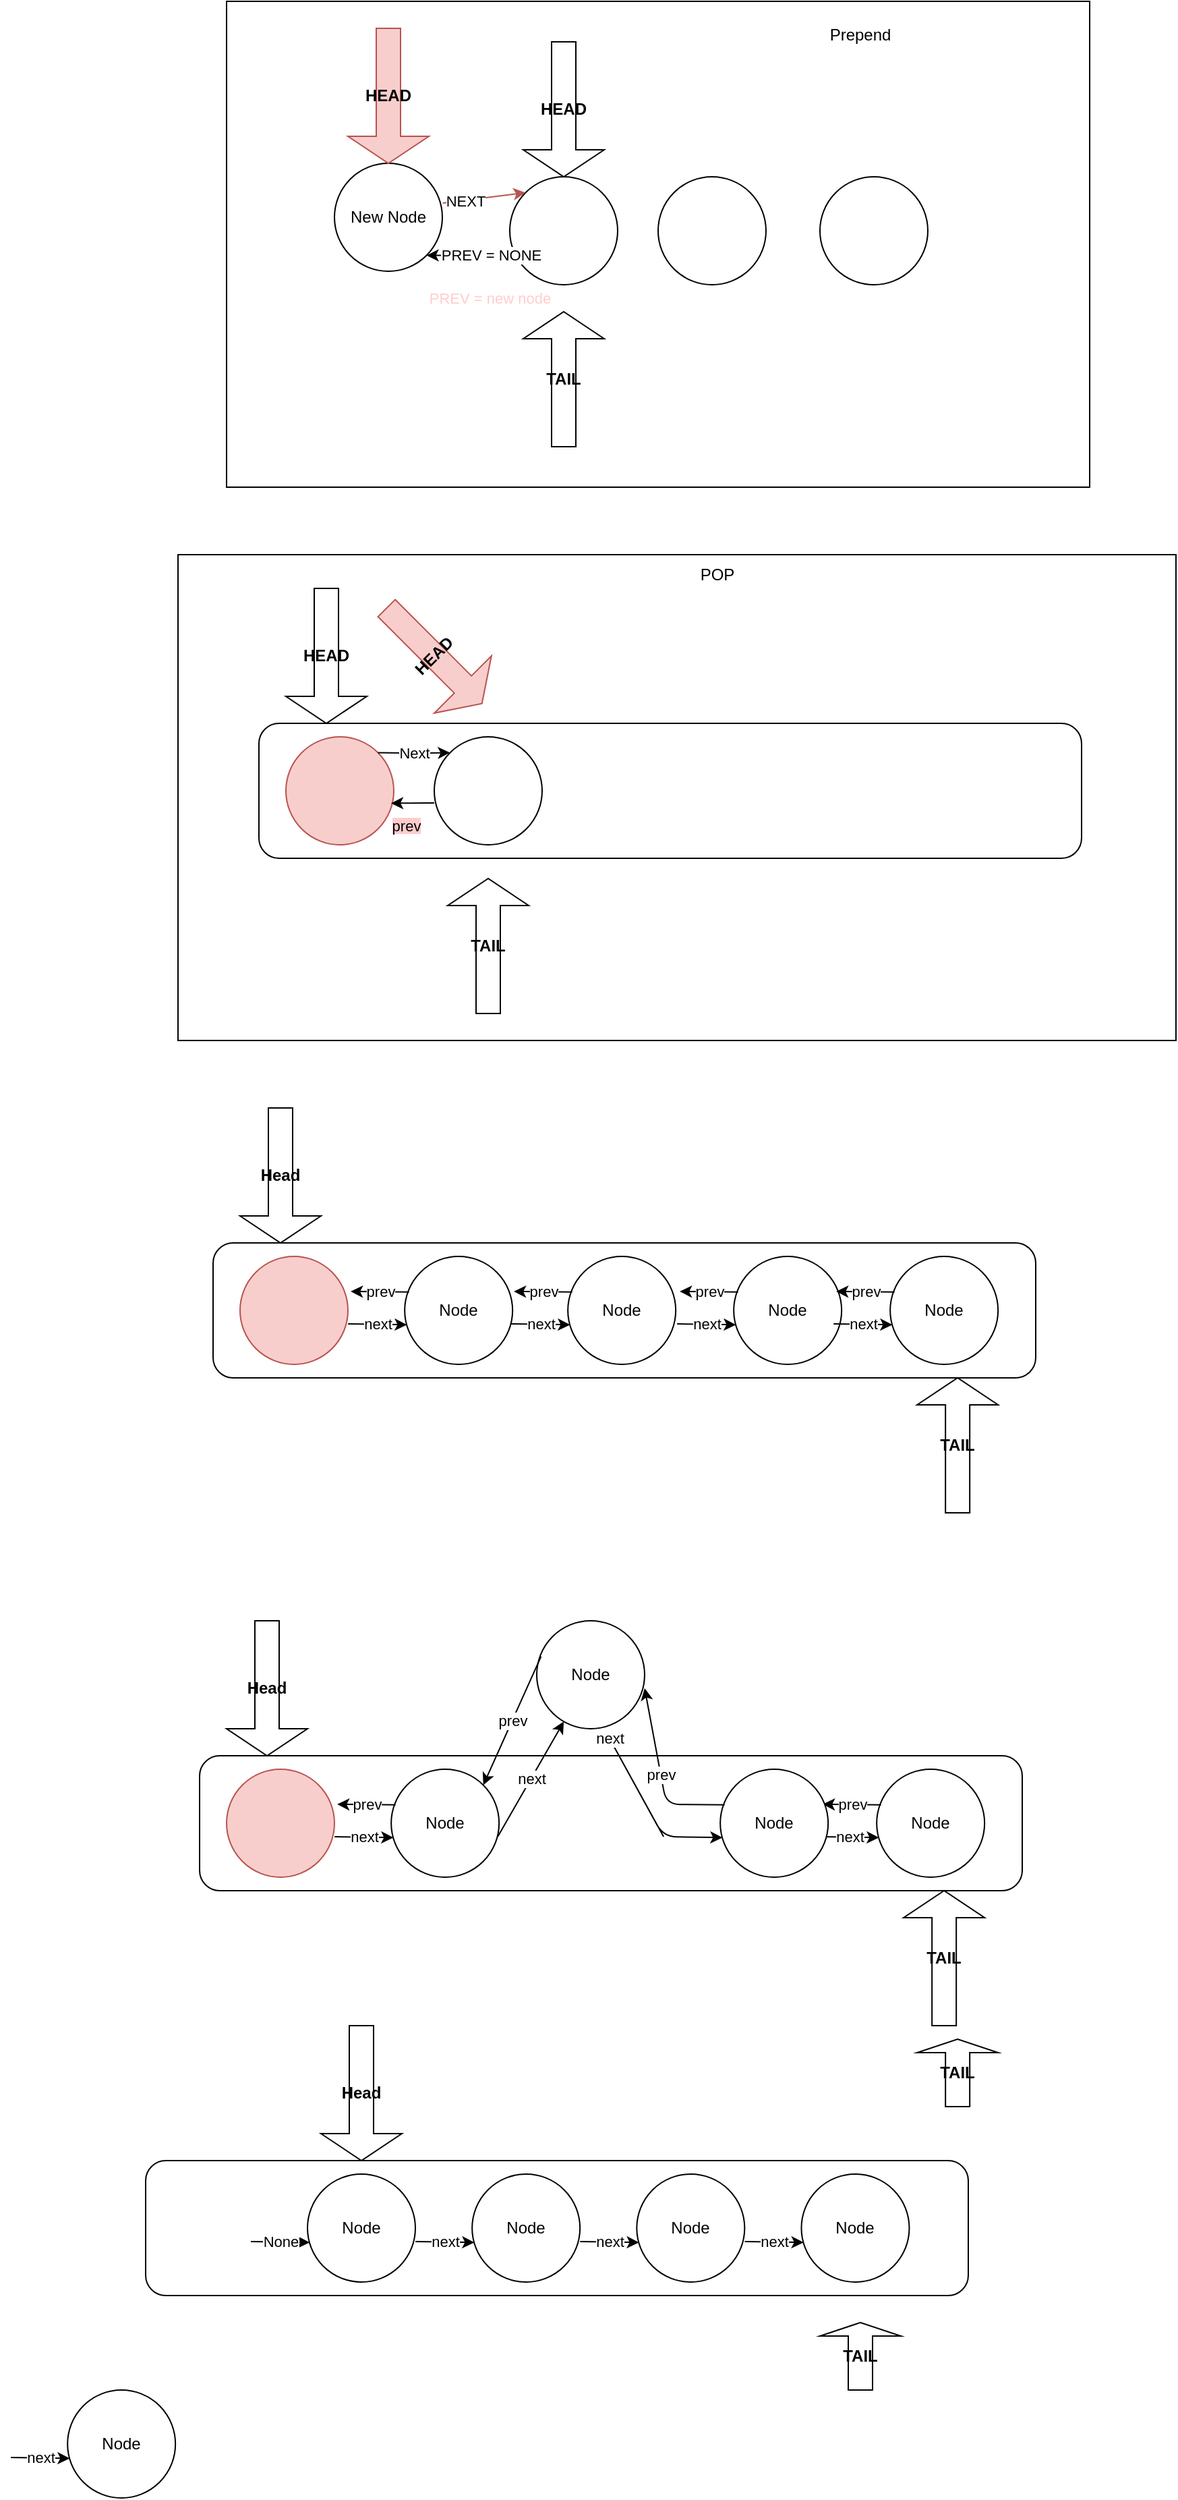 <mxfile>
    <diagram id="Zkz04jz5YsL4YU95k7QZ" name="Page-1">
        <mxGraphModel dx="1864" dy="974" grid="1" gridSize="10" guides="1" tooltips="1" connect="1" arrows="1" fold="1" page="1" pageScale="1" pageWidth="827" pageHeight="1169" math="0" shadow="0">
            <root>
                <mxCell id="0"/>
                <mxCell id="1" parent="0"/>
                <mxCell id="37" value="" style="group" parent="1" vertex="1" connectable="0">
                    <mxGeometry x="44" y="480" width="740" height="360" as="geometry"/>
                </mxCell>
                <mxCell id="34" value="" style="rounded=0;whiteSpace=wrap;html=1;" parent="37" vertex="1">
                    <mxGeometry width="740" height="360" as="geometry"/>
                </mxCell>
                <mxCell id="19" value="" style="rounded=1;whiteSpace=wrap;html=1;" parent="37" vertex="1">
                    <mxGeometry x="60" y="125" width="610" height="100" as="geometry"/>
                </mxCell>
                <mxCell id="17" value="" style="ellipse;whiteSpace=wrap;html=1;aspect=fixed;fillColor=#f8cecc;strokeColor=#b85450;" parent="37" vertex="1">
                    <mxGeometry x="80" y="135" width="80" height="80" as="geometry"/>
                </mxCell>
                <mxCell id="20" value="&lt;b&gt;HEAD&lt;/b&gt;" style="shape=singleArrow;direction=south;whiteSpace=wrap;html=1;" parent="37" vertex="1">
                    <mxGeometry x="80" y="25" width="60" height="100" as="geometry"/>
                </mxCell>
                <mxCell id="21" value="&lt;b style=&quot;border-color: var(--border-color);&quot;&gt;TAIL&lt;/b&gt;" style="shape=singleArrow;direction=north;whiteSpace=wrap;html=1;" parent="37" vertex="1">
                    <mxGeometry x="200" y="240" width="60" height="100" as="geometry"/>
                </mxCell>
                <mxCell id="22" value="" style="ellipse;whiteSpace=wrap;html=1;aspect=fixed;" parent="37" vertex="1">
                    <mxGeometry x="190" y="135" width="80" height="80" as="geometry"/>
                </mxCell>
                <mxCell id="23" value="&lt;b&gt;HEAD&lt;/b&gt;" style="shape=singleArrow;direction=south;whiteSpace=wrap;html=1;rotation=-45;fillColor=#f8cecc;strokeColor=#b85450;" parent="37" vertex="1">
                    <mxGeometry x="160" y="25" width="60" height="100" as="geometry"/>
                </mxCell>
                <mxCell id="24" value="next&lt;br&gt;" style="endArrow=classic;html=1;exitX=1;exitY=0;exitDx=0;exitDy=0;entryX=0;entryY=0;entryDx=0;entryDy=0;" parent="37" source="17" target="22" edge="1">
                    <mxGeometry relative="1" as="geometry">
                        <mxPoint x="460" y="220" as="sourcePoint"/>
                        <mxPoint x="560" y="220" as="targetPoint"/>
                        <Array as="points">
                            <mxPoint x="170" y="147"/>
                            <mxPoint x="190" y="147"/>
                        </Array>
                    </mxGeometry>
                </mxCell>
                <mxCell id="25" value="Next&lt;br&gt;" style="edgeLabel;resizable=0;html=1;align=center;verticalAlign=middle;" parent="24" connectable="0" vertex="1">
                    <mxGeometry relative="1" as="geometry"/>
                </mxCell>
                <mxCell id="28" value="" style="endArrow=classic;html=1;entryX=0.975;entryY=0.615;entryDx=0;entryDy=0;entryPerimeter=0;" parent="37" target="17" edge="1">
                    <mxGeometry width="50" height="50" relative="1" as="geometry">
                        <mxPoint x="190" y="184" as="sourcePoint"/>
                        <mxPoint x="390" y="120" as="targetPoint"/>
                        <Array as="points">
                            <mxPoint x="180" y="184"/>
                        </Array>
                    </mxGeometry>
                </mxCell>
                <mxCell id="32" value="&lt;span style=&quot;background-color: rgb(255, 204, 204);&quot;&gt;prev&lt;/span&gt;" style="edgeLabel;resizable=0;html=1;align=center;verticalAlign=middle;" parent="37" connectable="0" vertex="1">
                    <mxGeometry x="179.999" y="190" as="geometry">
                        <mxPoint x="-11" y="11" as="offset"/>
                    </mxGeometry>
                </mxCell>
                <mxCell id="35" value="POP" style="text;html=1;strokeColor=none;fillColor=none;align=center;verticalAlign=middle;whiteSpace=wrap;rounded=0;" parent="37" vertex="1">
                    <mxGeometry x="370" width="60" height="30" as="geometry"/>
                </mxCell>
                <mxCell id="38" value="" style="group" parent="1" vertex="1" connectable="0">
                    <mxGeometry x="80" y="70" width="640" height="360" as="geometry"/>
                </mxCell>
                <mxCell id="15" value="" style="rounded=0;whiteSpace=wrap;html=1;" parent="38" vertex="1">
                    <mxGeometry width="640" height="360" as="geometry"/>
                </mxCell>
                <mxCell id="2" value="" style="ellipse;whiteSpace=wrap;html=1;aspect=fixed;" parent="38" vertex="1">
                    <mxGeometry x="210" y="130" width="80" height="80" as="geometry"/>
                </mxCell>
                <mxCell id="3" value="" style="ellipse;whiteSpace=wrap;html=1;aspect=fixed;" parent="38" vertex="1">
                    <mxGeometry x="440" y="130" width="80" height="80" as="geometry"/>
                </mxCell>
                <mxCell id="4" value="" style="ellipse;whiteSpace=wrap;html=1;aspect=fixed;" parent="38" vertex="1">
                    <mxGeometry x="320" y="130" width="80" height="80" as="geometry"/>
                </mxCell>
                <mxCell id="5" value="&lt;b&gt;HEAD&lt;/b&gt;" style="shape=singleArrow;direction=south;whiteSpace=wrap;html=1;" parent="38" vertex="1">
                    <mxGeometry x="220" y="30" width="60" height="100" as="geometry"/>
                </mxCell>
                <mxCell id="6" value="&lt;b&gt;TAIL&lt;/b&gt;" style="shape=singleArrow;direction=north;whiteSpace=wrap;html=1;" parent="38" vertex="1">
                    <mxGeometry x="220" y="230" width="60" height="100" as="geometry"/>
                </mxCell>
                <mxCell id="7" value="New Node" style="ellipse;whiteSpace=wrap;html=1;aspect=fixed;" parent="38" vertex="1">
                    <mxGeometry x="80" y="120" width="80" height="80" as="geometry"/>
                </mxCell>
                <mxCell id="8" value="" style="endArrow=classic;html=1;exitX=1.004;exitY=0.369;exitDx=0;exitDy=0;exitPerimeter=0;entryX=0;entryY=0;entryDx=0;entryDy=0;fillColor=#f8cecc;strokeColor=#b85450;" parent="38" source="7" target="2" edge="1">
                    <mxGeometry width="50" height="50" relative="1" as="geometry">
                        <mxPoint x="350" y="300" as="sourcePoint"/>
                        <mxPoint x="400" y="250" as="targetPoint"/>
                    </mxGeometry>
                </mxCell>
                <mxCell id="9" value="NEXT" style="edgeLabel;html=1;align=center;verticalAlign=middle;resizable=0;points=[];" parent="8" vertex="1" connectable="0">
                    <mxGeometry x="-0.469" relative="1" as="geometry">
                        <mxPoint as="offset"/>
                    </mxGeometry>
                </mxCell>
                <mxCell id="10" value="&lt;span&gt;HEAD&lt;/span&gt;" style="shape=singleArrow;direction=south;whiteSpace=wrap;html=1;fontStyle=1;fillColor=#f8cecc;strokeColor=#b85450;" parent="38" vertex="1">
                    <mxGeometry x="90" y="20" width="60" height="100" as="geometry"/>
                </mxCell>
                <mxCell id="11" value="" style="endArrow=classic;html=1;exitX=0.036;exitY=0.713;exitDx=0;exitDy=0;exitPerimeter=0;entryX=1;entryY=1;entryDx=0;entryDy=0;" parent="38" source="2" target="7" edge="1">
                    <mxGeometry width="50" height="50" relative="1" as="geometry">
                        <mxPoint x="170.32" y="159.52" as="sourcePoint"/>
                        <mxPoint x="231.716" y="151.716" as="targetPoint"/>
                        <Array as="points">
                            <mxPoint x="190" y="188"/>
                        </Array>
                    </mxGeometry>
                </mxCell>
                <mxCell id="12" value="PREV = NONE" style="edgeLabel;html=1;align=center;verticalAlign=middle;resizable=0;points=[];" parent="11" vertex="1" connectable="0">
                    <mxGeometry x="-0.469" relative="1" as="geometry">
                        <mxPoint as="offset"/>
                    </mxGeometry>
                </mxCell>
                <mxCell id="13" value="&lt;font color=&quot;#ffcccc&quot;&gt;PREV = new node&lt;/font&gt;" style="edgeLabel;html=1;align=center;verticalAlign=middle;resizable=0;points=[];" parent="38" vertex="1" connectable="0">
                    <mxGeometry x="205.895" y="197.753" as="geometry">
                        <mxPoint x="-11" y="22" as="offset"/>
                    </mxGeometry>
                </mxCell>
                <mxCell id="16" value="Prepend" style="text;html=1;strokeColor=none;fillColor=none;align=center;verticalAlign=middle;whiteSpace=wrap;rounded=0;" parent="38" vertex="1">
                    <mxGeometry x="440" y="10" width="60" height="30" as="geometry"/>
                </mxCell>
                <mxCell id="39" value="" style="rounded=1;whiteSpace=wrap;html=1;" parent="1" vertex="1">
                    <mxGeometry x="70" y="990" width="610" height="100" as="geometry"/>
                </mxCell>
                <mxCell id="53" value="" style="ellipse;whiteSpace=wrap;html=1;aspect=fixed;fillColor=#f8cecc;strokeColor=#b85450;" parent="1" vertex="1">
                    <mxGeometry x="90" y="1000" width="80" height="80" as="geometry"/>
                </mxCell>
                <mxCell id="61" value="" style="group" parent="1" vertex="1" connectable="0">
                    <mxGeometry x="170" y="1000" width="122.08" height="80" as="geometry"/>
                </mxCell>
                <mxCell id="54" value="Node" style="ellipse;whiteSpace=wrap;html=1;aspect=fixed;" parent="61" vertex="1">
                    <mxGeometry x="42.08" width="80" height="80" as="geometry"/>
                </mxCell>
                <mxCell id="57" value="pr" style="endArrow=classic;html=1;exitX=0.04;exitY=0.33;exitDx=0;exitDy=0;exitPerimeter=0;" parent="61" source="54" edge="1">
                    <mxGeometry relative="1" as="geometry">
                        <mxPoint x="42.08" y="26" as="sourcePoint"/>
                        <mxPoint x="2.08" y="26" as="targetPoint"/>
                        <Array as="points">
                            <mxPoint x="2.08" y="26"/>
                        </Array>
                    </mxGeometry>
                </mxCell>
                <mxCell id="58" value="prev" style="edgeLabel;resizable=0;html=1;align=center;verticalAlign=middle;labelBackgroundColor=#FFFFFF;" parent="57" connectable="0" vertex="1">
                    <mxGeometry relative="1" as="geometry"/>
                </mxCell>
                <mxCell id="59" value="next" style="endArrow=classic;html=1;entryX=0.02;entryY=0.633;entryDx=0;entryDy=0;entryPerimeter=0;" parent="61" target="54" edge="1">
                    <mxGeometry relative="1" as="geometry">
                        <mxPoint x="0.08" y="50" as="sourcePoint"/>
                        <mxPoint x="42.08" y="50.24" as="targetPoint"/>
                        <Array as="points">
                            <mxPoint y="50"/>
                        </Array>
                    </mxGeometry>
                </mxCell>
                <mxCell id="70" value="" style="group" parent="1" vertex="1" connectable="0">
                    <mxGeometry x="291" y="1000" width="122.08" height="80" as="geometry"/>
                </mxCell>
                <mxCell id="71" value="Node" style="ellipse;whiteSpace=wrap;html=1;aspect=fixed;" parent="70" vertex="1">
                    <mxGeometry x="42.08" width="80" height="80" as="geometry"/>
                </mxCell>
                <mxCell id="72" value="pr" style="endArrow=classic;html=1;exitX=0.04;exitY=0.33;exitDx=0;exitDy=0;exitPerimeter=0;" parent="70" source="71" edge="1">
                    <mxGeometry relative="1" as="geometry">
                        <mxPoint x="42.08" y="26" as="sourcePoint"/>
                        <mxPoint x="2.08" y="26" as="targetPoint"/>
                        <Array as="points">
                            <mxPoint x="2.08" y="26"/>
                        </Array>
                    </mxGeometry>
                </mxCell>
                <mxCell id="73" value="prev" style="edgeLabel;resizable=0;html=1;align=center;verticalAlign=middle;labelBackgroundColor=#FFFFFF;" parent="72" connectable="0" vertex="1">
                    <mxGeometry relative="1" as="geometry"/>
                </mxCell>
                <mxCell id="74" value="next" style="endArrow=classic;html=1;entryX=0.02;entryY=0.633;entryDx=0;entryDy=0;entryPerimeter=0;" parent="70" target="71" edge="1">
                    <mxGeometry relative="1" as="geometry">
                        <mxPoint x="0.08" y="50" as="sourcePoint"/>
                        <mxPoint x="42.08" y="50.24" as="targetPoint"/>
                        <Array as="points">
                            <mxPoint y="50"/>
                        </Array>
                    </mxGeometry>
                </mxCell>
                <mxCell id="75" value="" style="group" parent="1" vertex="1" connectable="0">
                    <mxGeometry x="414" y="1000" width="122.08" height="80" as="geometry"/>
                </mxCell>
                <mxCell id="76" value="Node" style="ellipse;whiteSpace=wrap;html=1;aspect=fixed;" parent="75" vertex="1">
                    <mxGeometry x="42.08" width="80" height="80" as="geometry"/>
                </mxCell>
                <mxCell id="77" value="pr" style="endArrow=classic;html=1;exitX=0.04;exitY=0.33;exitDx=0;exitDy=0;exitPerimeter=0;" parent="75" source="76" edge="1">
                    <mxGeometry relative="1" as="geometry">
                        <mxPoint x="42.08" y="26" as="sourcePoint"/>
                        <mxPoint x="2.08" y="26" as="targetPoint"/>
                        <Array as="points">
                            <mxPoint x="2.08" y="26"/>
                        </Array>
                    </mxGeometry>
                </mxCell>
                <mxCell id="78" value="prev" style="edgeLabel;resizable=0;html=1;align=center;verticalAlign=middle;labelBackgroundColor=#FFFFFF;" parent="77" connectable="0" vertex="1">
                    <mxGeometry relative="1" as="geometry"/>
                </mxCell>
                <mxCell id="79" value="next" style="endArrow=classic;html=1;entryX=0.02;entryY=0.633;entryDx=0;entryDy=0;entryPerimeter=0;" parent="75" target="76" edge="1">
                    <mxGeometry relative="1" as="geometry">
                        <mxPoint x="0.08" y="50" as="sourcePoint"/>
                        <mxPoint x="42.08" y="50.24" as="targetPoint"/>
                        <Array as="points">
                            <mxPoint y="50"/>
                        </Array>
                    </mxGeometry>
                </mxCell>
                <mxCell id="80" value="" style="group" parent="1" vertex="1" connectable="0">
                    <mxGeometry x="530" y="1000" width="122.08" height="80" as="geometry"/>
                </mxCell>
                <mxCell id="81" value="Node" style="ellipse;whiteSpace=wrap;html=1;aspect=fixed;" parent="80" vertex="1">
                    <mxGeometry x="42.08" width="80" height="80" as="geometry"/>
                </mxCell>
                <mxCell id="82" value="pr" style="endArrow=classic;html=1;exitX=0.04;exitY=0.33;exitDx=0;exitDy=0;exitPerimeter=0;" parent="80" source="81" edge="1">
                    <mxGeometry relative="1" as="geometry">
                        <mxPoint x="42.08" y="26" as="sourcePoint"/>
                        <mxPoint x="2.08" y="26" as="targetPoint"/>
                        <Array as="points">
                            <mxPoint x="2.08" y="26"/>
                        </Array>
                    </mxGeometry>
                </mxCell>
                <mxCell id="83" value="prev" style="edgeLabel;resizable=0;html=1;align=center;verticalAlign=middle;labelBackgroundColor=#FFFFFF;" parent="82" connectable="0" vertex="1">
                    <mxGeometry relative="1" as="geometry"/>
                </mxCell>
                <mxCell id="84" value="next" style="endArrow=classic;html=1;entryX=0.02;entryY=0.633;entryDx=0;entryDy=0;entryPerimeter=0;" parent="80" target="81" edge="1">
                    <mxGeometry relative="1" as="geometry">
                        <mxPoint x="0.08" y="50" as="sourcePoint"/>
                        <mxPoint x="42.08" y="50.24" as="targetPoint"/>
                        <Array as="points">
                            <mxPoint y="50"/>
                        </Array>
                    </mxGeometry>
                </mxCell>
                <mxCell id="98" value="&lt;b style=&quot;border-color: var(--border-color);&quot;&gt;TAIL&lt;/b&gt;" style="shape=singleArrow;direction=north;whiteSpace=wrap;html=1;" parent="1" vertex="1">
                    <mxGeometry x="592.08" y="1090" width="60" height="100" as="geometry"/>
                </mxCell>
                <mxCell id="99" value="&lt;b style=&quot;border-color: var(--border-color);&quot;&gt;Head&lt;/b&gt;" style="shape=singleArrow;direction=south;whiteSpace=wrap;html=1;" parent="1" vertex="1">
                    <mxGeometry x="90.0" y="890" width="60" height="100" as="geometry"/>
                </mxCell>
                <mxCell id="100" value="" style="rounded=1;whiteSpace=wrap;html=1;" parent="1" vertex="1">
                    <mxGeometry x="60" y="1370" width="610" height="100" as="geometry"/>
                </mxCell>
                <mxCell id="101" value="" style="ellipse;whiteSpace=wrap;html=1;aspect=fixed;fillColor=#f8cecc;strokeColor=#b85450;" parent="1" vertex="1">
                    <mxGeometry x="80" y="1380" width="80" height="80" as="geometry"/>
                </mxCell>
                <mxCell id="102" value="" style="group" parent="1" vertex="1" connectable="0">
                    <mxGeometry x="160" y="1380" width="122.08" height="80" as="geometry"/>
                </mxCell>
                <mxCell id="103" value="Node" style="ellipse;whiteSpace=wrap;html=1;aspect=fixed;" parent="102" vertex="1">
                    <mxGeometry x="42.08" width="80" height="80" as="geometry"/>
                </mxCell>
                <mxCell id="104" value="pr" style="endArrow=classic;html=1;exitX=0.04;exitY=0.33;exitDx=0;exitDy=0;exitPerimeter=0;" parent="102" source="103" edge="1">
                    <mxGeometry relative="1" as="geometry">
                        <mxPoint x="42.08" y="26" as="sourcePoint"/>
                        <mxPoint x="2.08" y="26" as="targetPoint"/>
                        <Array as="points">
                            <mxPoint x="2.08" y="26"/>
                        </Array>
                    </mxGeometry>
                </mxCell>
                <mxCell id="105" value="prev" style="edgeLabel;resizable=0;html=1;align=center;verticalAlign=middle;labelBackgroundColor=#FFFFFF;" parent="104" connectable="0" vertex="1">
                    <mxGeometry relative="1" as="geometry"/>
                </mxCell>
                <mxCell id="106" value="next" style="endArrow=classic;html=1;entryX=0.02;entryY=0.633;entryDx=0;entryDy=0;entryPerimeter=0;" parent="102" target="103" edge="1">
                    <mxGeometry relative="1" as="geometry">
                        <mxPoint x="0.08" y="50" as="sourcePoint"/>
                        <mxPoint x="42.08" y="50.24" as="targetPoint"/>
                        <Array as="points">
                            <mxPoint y="50"/>
                        </Array>
                    </mxGeometry>
                </mxCell>
                <mxCell id="117" value="" style="group" parent="1" vertex="1" connectable="0">
                    <mxGeometry x="520" y="1380" width="122.08" height="80" as="geometry"/>
                </mxCell>
                <mxCell id="118" value="Node" style="ellipse;whiteSpace=wrap;html=1;aspect=fixed;" parent="117" vertex="1">
                    <mxGeometry x="42.08" width="80" height="80" as="geometry"/>
                </mxCell>
                <mxCell id="119" value="pr" style="endArrow=classic;html=1;exitX=0.04;exitY=0.33;exitDx=0;exitDy=0;exitPerimeter=0;" parent="117" source="118" edge="1">
                    <mxGeometry relative="1" as="geometry">
                        <mxPoint x="42.08" y="26" as="sourcePoint"/>
                        <mxPoint x="2.08" y="26" as="targetPoint"/>
                        <Array as="points">
                            <mxPoint x="2.08" y="26"/>
                        </Array>
                    </mxGeometry>
                </mxCell>
                <mxCell id="120" value="prev" style="edgeLabel;resizable=0;html=1;align=center;verticalAlign=middle;labelBackgroundColor=#FFFFFF;" parent="119" connectable="0" vertex="1">
                    <mxGeometry relative="1" as="geometry"/>
                </mxCell>
                <mxCell id="121" value="next" style="endArrow=classic;html=1;entryX=0.02;entryY=0.633;entryDx=0;entryDy=0;entryPerimeter=0;" parent="117" target="118" edge="1">
                    <mxGeometry relative="1" as="geometry">
                        <mxPoint x="0.08" y="50" as="sourcePoint"/>
                        <mxPoint x="42.08" y="50.24" as="targetPoint"/>
                        <Array as="points">
                            <mxPoint y="50"/>
                        </Array>
                    </mxGeometry>
                </mxCell>
                <mxCell id="122" value="&lt;b style=&quot;border-color: var(--border-color);&quot;&gt;TAIL&lt;/b&gt;" style="shape=singleArrow;direction=north;whiteSpace=wrap;html=1;" parent="1" vertex="1">
                    <mxGeometry x="582.08" y="1470" width="60" height="100" as="geometry"/>
                </mxCell>
                <mxCell id="123" value="&lt;b style=&quot;border-color: var(--border-color);&quot;&gt;Head&lt;/b&gt;" style="shape=singleArrow;direction=south;whiteSpace=wrap;html=1;" parent="1" vertex="1">
                    <mxGeometry x="80.0" y="1270" width="60" height="100" as="geometry"/>
                </mxCell>
                <mxCell id="108" value="Node" style="ellipse;whiteSpace=wrap;html=1;aspect=fixed;" parent="1" vertex="1">
                    <mxGeometry x="310" y="1270" width="80" height="80" as="geometry"/>
                </mxCell>
                <mxCell id="109" value="pr" style="endArrow=classic;html=1;exitX=0.04;exitY=0.33;exitDx=0;exitDy=0;exitPerimeter=0;entryX=1;entryY=0;entryDx=0;entryDy=0;" parent="1" source="108" target="103" edge="1">
                    <mxGeometry relative="1" as="geometry">
                        <mxPoint x="323.08" y="1406" as="sourcePoint"/>
                        <mxPoint x="283.08" y="1406" as="targetPoint"/>
                        <Array as="points"/>
                    </mxGeometry>
                </mxCell>
                <mxCell id="110" value="prev" style="edgeLabel;resizable=0;html=1;align=center;verticalAlign=middle;labelBackgroundColor=#FFFFFF;" parent="109" connectable="0" vertex="1">
                    <mxGeometry relative="1" as="geometry"/>
                </mxCell>
                <mxCell id="111" value="next" style="endArrow=classic;html=1;" parent="1" target="108" edge="1">
                    <mxGeometry relative="1" as="geometry">
                        <mxPoint x="281.08" y="1430" as="sourcePoint"/>
                        <mxPoint x="314" y="1332" as="targetPoint"/>
                        <Array as="points">
                            <mxPoint x="281" y="1430"/>
                        </Array>
                    </mxGeometry>
                </mxCell>
                <mxCell id="113" value="Node" style="ellipse;whiteSpace=wrap;html=1;aspect=fixed;" parent="1" vertex="1">
                    <mxGeometry x="446.08" y="1380" width="80" height="80" as="geometry"/>
                </mxCell>
                <mxCell id="114" value="pr" style="endArrow=classic;html=1;exitX=0.04;exitY=0.33;exitDx=0;exitDy=0;exitPerimeter=0;" parent="1" source="113" edge="1">
                    <mxGeometry relative="1" as="geometry">
                        <mxPoint x="446.08" y="1406" as="sourcePoint"/>
                        <mxPoint x="390" y="1320" as="targetPoint"/>
                        <Array as="points">
                            <mxPoint x="406.08" y="1406"/>
                            <mxPoint x="390" y="1320"/>
                        </Array>
                    </mxGeometry>
                </mxCell>
                <mxCell id="115" value="prev" style="edgeLabel;resizable=0;html=1;align=center;verticalAlign=middle;labelBackgroundColor=#FFFFFF;" parent="114" connectable="0" vertex="1">
                    <mxGeometry relative="1" as="geometry"/>
                </mxCell>
                <mxCell id="116" value="next" style="endArrow=classic;html=1;entryX=0.02;entryY=0.633;entryDx=0;entryDy=0;entryPerimeter=0;" parent="1" target="113" edge="1">
                    <mxGeometry x="-0.265" relative="1" as="geometry">
                        <mxPoint x="404.08" y="1430" as="sourcePoint"/>
                        <mxPoint x="446.08" y="1430.24" as="targetPoint"/>
                        <Array as="points">
                            <mxPoint x="360" y="1350"/>
                            <mxPoint x="404" y="1430"/>
                        </Array>
                        <mxPoint as="offset"/>
                    </mxGeometry>
                </mxCell>
                <mxCell id="124" value="" style="rounded=1;whiteSpace=wrap;html=1;" vertex="1" parent="1">
                    <mxGeometry x="20" y="1670" width="610" height="100" as="geometry"/>
                </mxCell>
                <mxCell id="125" value="" style="group" vertex="1" connectable="0" parent="1">
                    <mxGeometry x="220" y="1680" width="122.08" height="80" as="geometry"/>
                </mxCell>
                <mxCell id="126" value="Node" style="ellipse;whiteSpace=wrap;html=1;aspect=fixed;" vertex="1" parent="125">
                    <mxGeometry x="42.08" width="80" height="80" as="geometry"/>
                </mxCell>
                <mxCell id="129" value="next" style="endArrow=classic;html=1;entryX=0.02;entryY=0.633;entryDx=0;entryDy=0;entryPerimeter=0;" edge="1" parent="125" target="126">
                    <mxGeometry relative="1" as="geometry">
                        <mxPoint x="0.08" y="50" as="sourcePoint"/>
                        <mxPoint x="42.08" y="50.24" as="targetPoint"/>
                        <Array as="points">
                            <mxPoint y="50"/>
                        </Array>
                    </mxGeometry>
                </mxCell>
                <mxCell id="130" value="" style="group" vertex="1" connectable="0" parent="1">
                    <mxGeometry x="464.16" y="1680" width="122.08" height="80" as="geometry"/>
                </mxCell>
                <mxCell id="131" value="Node" style="ellipse;whiteSpace=wrap;html=1;aspect=fixed;" vertex="1" parent="130">
                    <mxGeometry x="42.08" width="80" height="80" as="geometry"/>
                </mxCell>
                <mxCell id="132" value="next" style="endArrow=classic;html=1;entryX=0.02;entryY=0.633;entryDx=0;entryDy=0;entryPerimeter=0;" edge="1" parent="130" target="131">
                    <mxGeometry relative="1" as="geometry">
                        <mxPoint x="0.08" y="50" as="sourcePoint"/>
                        <mxPoint x="42.08" y="50.24" as="targetPoint"/>
                        <Array as="points">
                            <mxPoint y="50"/>
                        </Array>
                    </mxGeometry>
                </mxCell>
                <mxCell id="133" value="" style="group" vertex="1" connectable="0" parent="1">
                    <mxGeometry x="342.08" y="1680" width="122.08" height="80" as="geometry"/>
                </mxCell>
                <mxCell id="134" value="Node" style="ellipse;whiteSpace=wrap;html=1;aspect=fixed;" vertex="1" parent="133">
                    <mxGeometry x="42.08" width="80" height="80" as="geometry"/>
                </mxCell>
                <mxCell id="135" value="next" style="endArrow=classic;html=1;entryX=0.02;entryY=0.633;entryDx=0;entryDy=0;entryPerimeter=0;" edge="1" parent="133" target="134">
                    <mxGeometry relative="1" as="geometry">
                        <mxPoint x="0.08" y="50" as="sourcePoint"/>
                        <mxPoint x="42.08" y="50.24" as="targetPoint"/>
                        <Array as="points">
                            <mxPoint y="50"/>
                        </Array>
                    </mxGeometry>
                </mxCell>
                <mxCell id="136" value="" style="group" vertex="1" connectable="0" parent="1">
                    <mxGeometry x="-80.0" y="1840" width="122.08" height="80" as="geometry"/>
                </mxCell>
                <mxCell id="137" value="Node" style="ellipse;whiteSpace=wrap;html=1;aspect=fixed;" vertex="1" parent="136">
                    <mxGeometry x="42.08" width="80" height="80" as="geometry"/>
                </mxCell>
                <mxCell id="138" value="next" style="endArrow=classic;html=1;entryX=0.02;entryY=0.633;entryDx=0;entryDy=0;entryPerimeter=0;" edge="1" parent="136" target="137">
                    <mxGeometry relative="1" as="geometry">
                        <mxPoint x="0.08" y="50" as="sourcePoint"/>
                        <mxPoint x="42.08" y="50.24" as="targetPoint"/>
                        <Array as="points">
                            <mxPoint y="50"/>
                        </Array>
                    </mxGeometry>
                </mxCell>
                <mxCell id="139" value="" style="group" vertex="1" connectable="0" parent="1">
                    <mxGeometry x="97.92" y="1680" width="122.08" height="80" as="geometry"/>
                </mxCell>
                <mxCell id="140" value="Node" style="ellipse;whiteSpace=wrap;html=1;aspect=fixed;" vertex="1" parent="139">
                    <mxGeometry x="42.08" width="80" height="80" as="geometry"/>
                </mxCell>
                <mxCell id="141" value="None&lt;br&gt;" style="endArrow=classic;html=1;entryX=0.02;entryY=0.633;entryDx=0;entryDy=0;entryPerimeter=0;" edge="1" parent="139" target="140">
                    <mxGeometry relative="1" as="geometry">
                        <mxPoint x="0.08" y="50" as="sourcePoint"/>
                        <mxPoint x="42.08" y="50.24" as="targetPoint"/>
                        <Array as="points">
                            <mxPoint y="50"/>
                        </Array>
                    </mxGeometry>
                </mxCell>
                <mxCell id="142" value="&lt;b style=&quot;border-color: var(--border-color);&quot;&gt;Head&lt;/b&gt;" style="shape=singleArrow;direction=south;whiteSpace=wrap;html=1;" vertex="1" parent="1">
                    <mxGeometry x="150.0" y="1570" width="60" height="100" as="geometry"/>
                </mxCell>
                <mxCell id="143" value="&lt;b style=&quot;border-color: var(--border-color);&quot;&gt;TAIL&lt;/b&gt;" style="shape=singleArrow;direction=north;whiteSpace=wrap;html=1;" vertex="1" parent="1">
                    <mxGeometry x="592.08" y="1580" width="60" height="50" as="geometry"/>
                </mxCell>
                <mxCell id="144" value="&lt;b style=&quot;border-color: var(--border-color);&quot;&gt;TAIL&lt;/b&gt;" style="shape=singleArrow;direction=north;whiteSpace=wrap;html=1;" vertex="1" parent="1">
                    <mxGeometry x="520" y="1790" width="60" height="50" as="geometry"/>
                </mxCell>
            </root>
        </mxGraphModel>
    </diagram>
</mxfile>